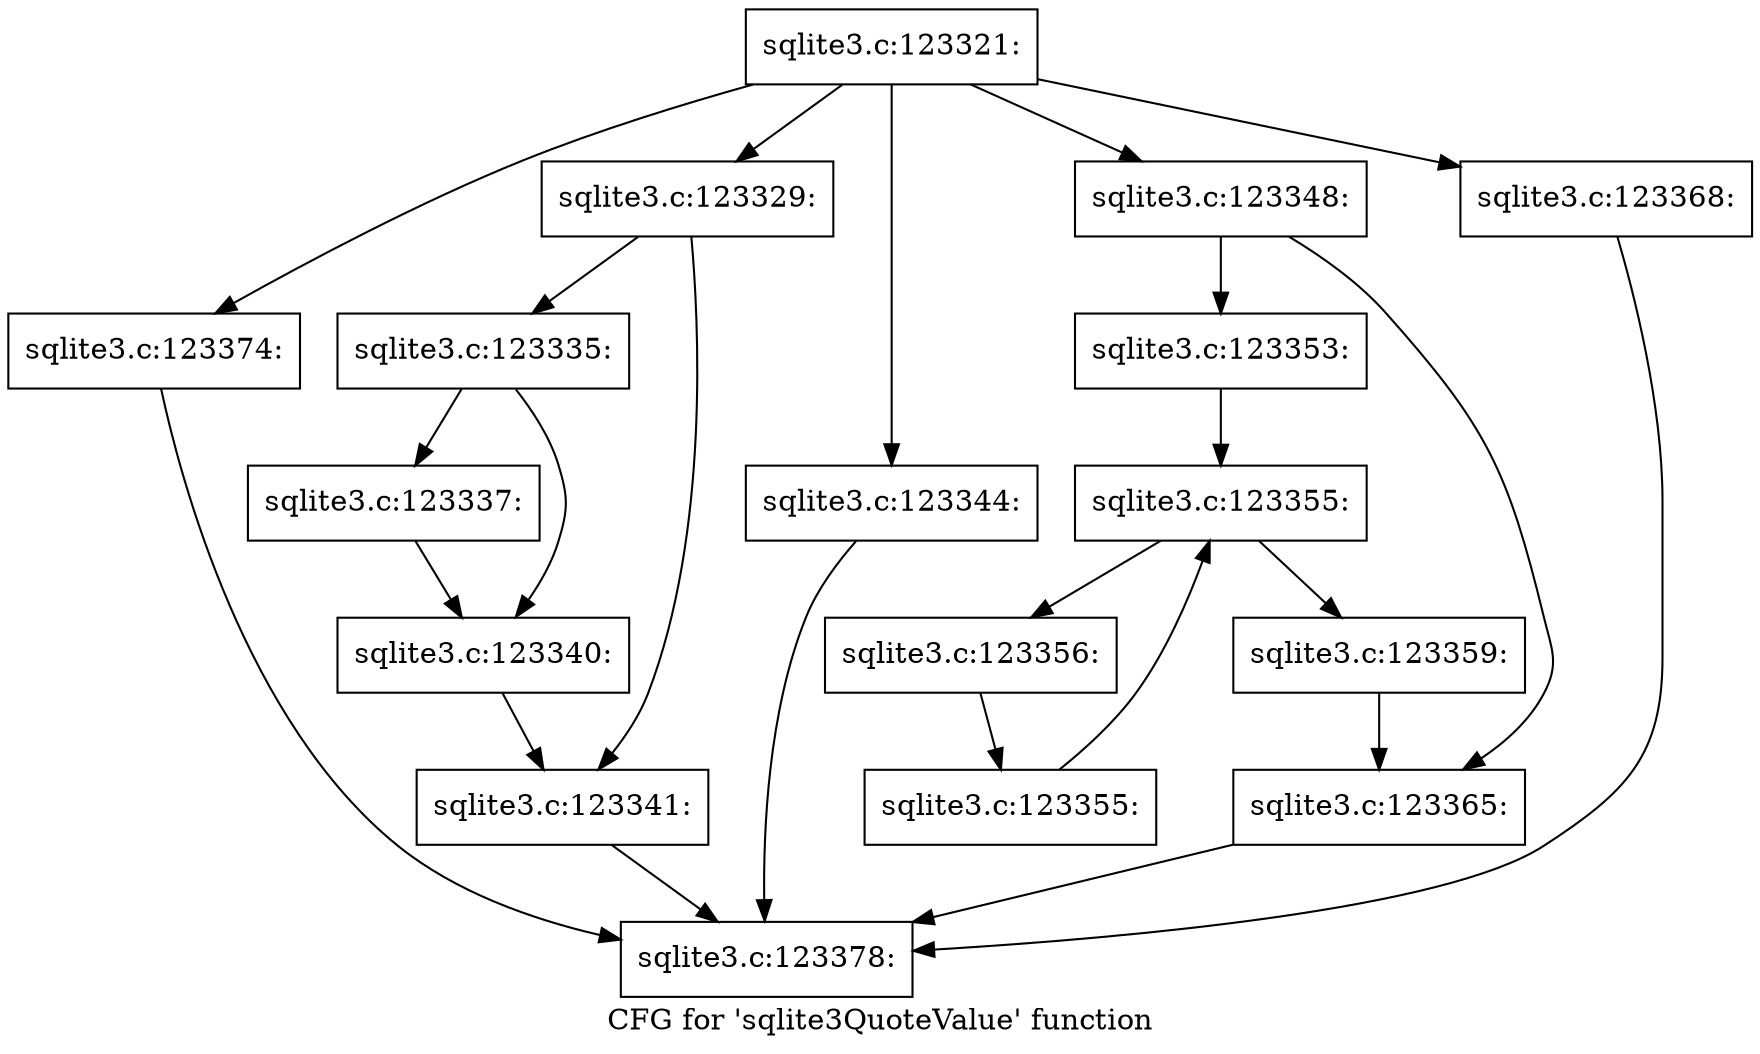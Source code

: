 digraph "CFG for 'sqlite3QuoteValue' function" {
	label="CFG for 'sqlite3QuoteValue' function";

	Node0x55c0f87eaf00 [shape=record,label="{sqlite3.c:123321:}"];
	Node0x55c0f87eaf00 -> Node0x55c0f87ead60;
	Node0x55c0f87eaf00 -> Node0x55c0f87ee5e0;
	Node0x55c0f87eaf00 -> Node0x55c0f87f0940;
	Node0x55c0f87eaf00 -> Node0x55c0f87f0e50;
	Node0x55c0f87eaf00 -> Node0x55c0f87f64a0;
	Node0x55c0f87ee5e0 [shape=record,label="{sqlite3.c:123329:}"];
	Node0x55c0f87ee5e0 -> Node0x55c0f87ef560;
	Node0x55c0f87ee5e0 -> Node0x55c0f87ef5b0;
	Node0x55c0f87ef560 [shape=record,label="{sqlite3.c:123335:}"];
	Node0x55c0f87ef560 -> Node0x55c0f87efd50;
	Node0x55c0f87ef560 -> Node0x55c0f87efda0;
	Node0x55c0f87efd50 [shape=record,label="{sqlite3.c:123337:}"];
	Node0x55c0f87efd50 -> Node0x55c0f87efda0;
	Node0x55c0f87efda0 [shape=record,label="{sqlite3.c:123340:}"];
	Node0x55c0f87efda0 -> Node0x55c0f87ef5b0;
	Node0x55c0f87ef5b0 [shape=record,label="{sqlite3.c:123341:}"];
	Node0x55c0f87ef5b0 -> Node0x55c0f87edb20;
	Node0x55c0f87f0940 [shape=record,label="{sqlite3.c:123344:}"];
	Node0x55c0f87f0940 -> Node0x55c0f87edb20;
	Node0x55c0f87f0e50 [shape=record,label="{sqlite3.c:123348:}"];
	Node0x55c0f87f0e50 -> Node0x55c0f87f1dd0;
	Node0x55c0f87f0e50 -> Node0x55c0f87f1e20;
	Node0x55c0f87f1dd0 [shape=record,label="{sqlite3.c:123353:}"];
	Node0x55c0f87f1dd0 -> Node0x55c0f87f2d40;
	Node0x55c0f87f2d40 [shape=record,label="{sqlite3.c:123355:}"];
	Node0x55c0f87f2d40 -> Node0x55c0f87f2f60;
	Node0x55c0f87f2d40 -> Node0x55c0f87f2b90;
	Node0x55c0f87f2f60 [shape=record,label="{sqlite3.c:123356:}"];
	Node0x55c0f87f2f60 -> Node0x55c0f87f2ed0;
	Node0x55c0f87f2ed0 [shape=record,label="{sqlite3.c:123355:}"];
	Node0x55c0f87f2ed0 -> Node0x55c0f87f2d40;
	Node0x55c0f87f2b90 [shape=record,label="{sqlite3.c:123359:}"];
	Node0x55c0f87f2b90 -> Node0x55c0f87f1e20;
	Node0x55c0f87f1e20 [shape=record,label="{sqlite3.c:123365:}"];
	Node0x55c0f87f1e20 -> Node0x55c0f87edb20;
	Node0x55c0f87f64a0 [shape=record,label="{sqlite3.c:123368:}"];
	Node0x55c0f87f64a0 -> Node0x55c0f87edb20;
	Node0x55c0f87ead60 [shape=record,label="{sqlite3.c:123374:}"];
	Node0x55c0f87ead60 -> Node0x55c0f87edb20;
	Node0x55c0f87edb20 [shape=record,label="{sqlite3.c:123378:}"];
}
